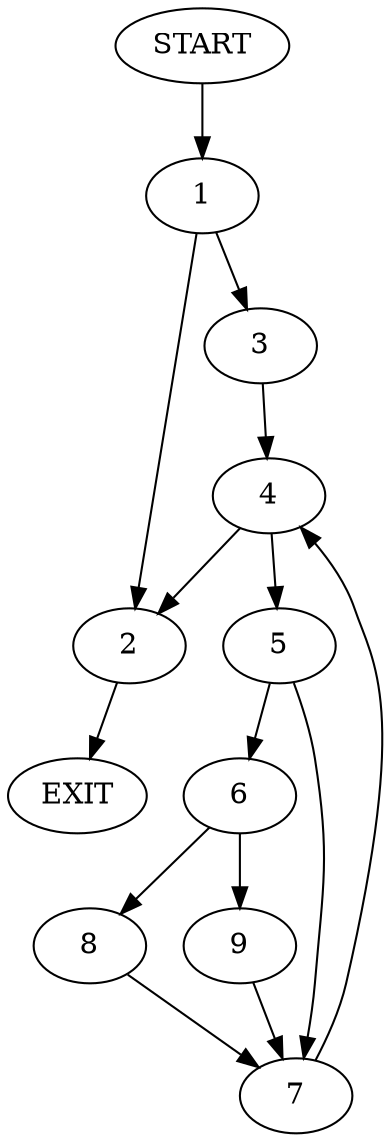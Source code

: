 digraph {
0 [label="START"]
10 [label="EXIT"]
0 -> 1
1 -> 2
1 -> 3
3 -> 4
2 -> 10
4 -> 2
4 -> 5
5 -> 6
5 -> 7
7 -> 4
6 -> 8
6 -> 9
8 -> 7
9 -> 7
}
